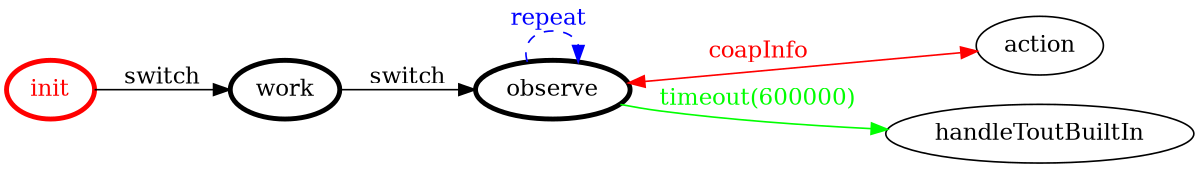 /*
*
* A GraphViz DOT FSM description 
* Please use a GraphViz visualizer (like http://www.webgraphviz.com)
*  
*/

digraph finite_state_machine {
	rankdir=LR
	size="8,5"
	
	init [ color = red ][ fontcolor = red ][ penwidth = 3 ]
	work [ color = black ][ fontcolor = black ][ penwidth = 3 ]
	observe [ color = black ][ fontcolor = black ][ penwidth = 3 ]
	
	work -> observe [ label = "switch" ][ color = black ][ fontcolor = black ]
	observe -> action [ label = "coapInfo" ][ color = red ][ fontcolor = red ][ dir = both ]
	observe -> handleToutBuiltIn [ label = "timeout(600000)" ][ color = green ][ fontcolor = green ]
	init -> work [ label = "switch" ][ color = black ][ fontcolor = black ]
	observe -> observe [ label = "repeat "][ style = dashed ][ color = blue ][ fontcolor = blue ]
}
